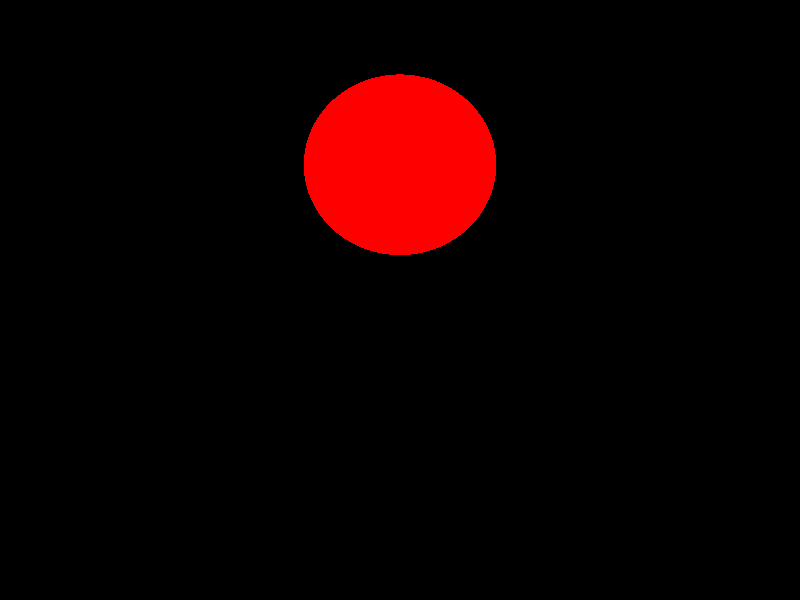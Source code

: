 sphere {
 <0,0,1.5>,
  1
 pigment { color rgb <1,0,0> } 
 }
camera {
sky <0,0,1>  
up    <0,1,0>         
direction <-1,0,0>      
right <-1.25,0,0>      
location <30,10,1.5> 
look_at <0,0,0>
angle 15
}
light_source {
  <10,-10,20>   
  color rgb <1,1,1>
}
